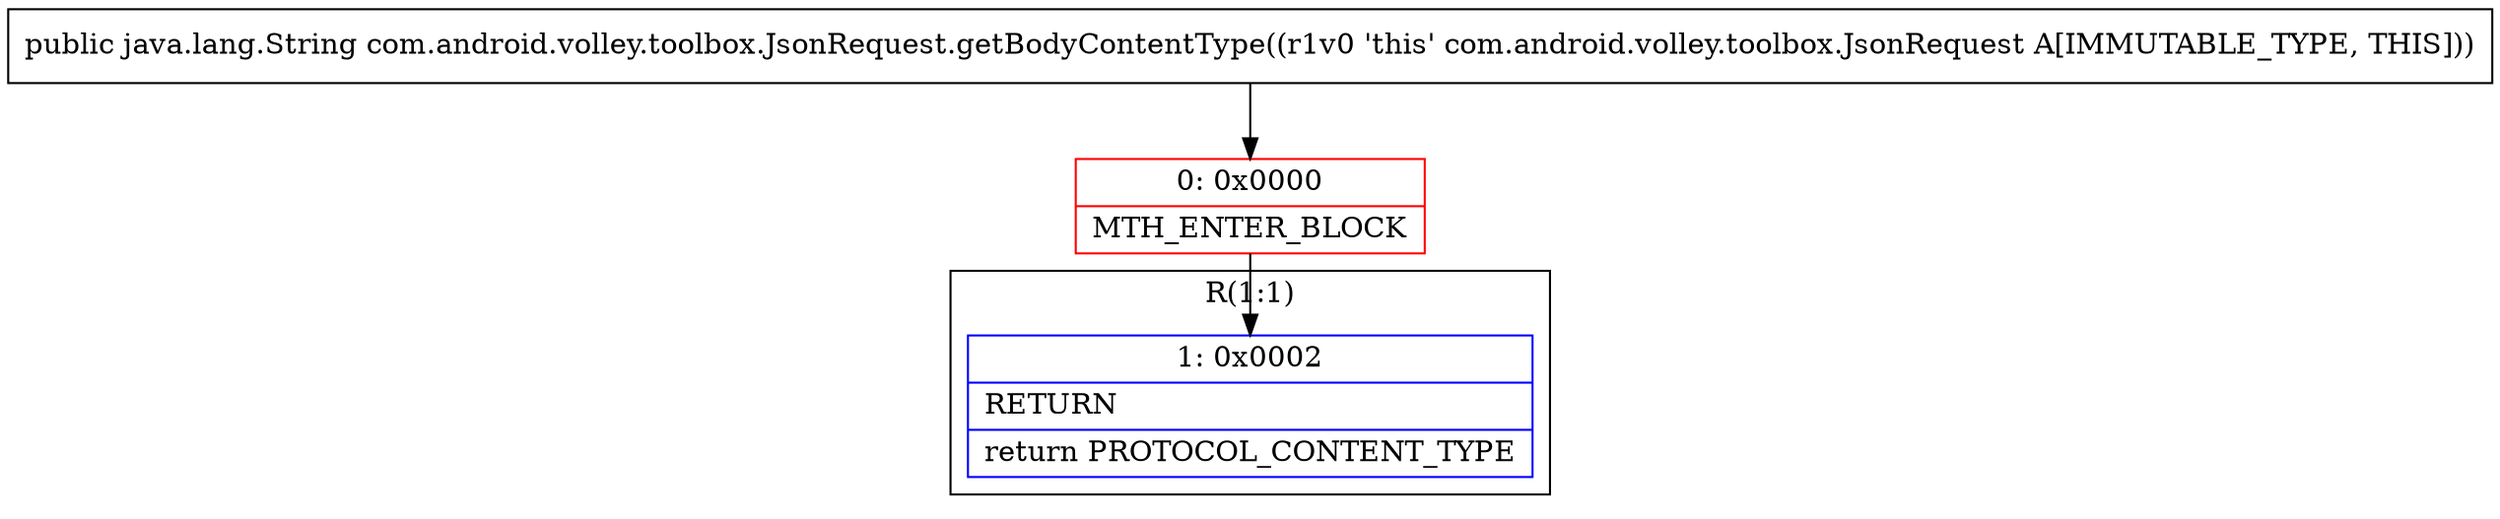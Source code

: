 digraph "CFG forcom.android.volley.toolbox.JsonRequest.getBodyContentType()Ljava\/lang\/String;" {
subgraph cluster_Region_1825185039 {
label = "R(1:1)";
node [shape=record,color=blue];
Node_1 [shape=record,label="{1\:\ 0x0002|RETURN\l|return PROTOCOL_CONTENT_TYPE\l}"];
}
Node_0 [shape=record,color=red,label="{0\:\ 0x0000|MTH_ENTER_BLOCK\l}"];
MethodNode[shape=record,label="{public java.lang.String com.android.volley.toolbox.JsonRequest.getBodyContentType((r1v0 'this' com.android.volley.toolbox.JsonRequest A[IMMUTABLE_TYPE, THIS])) }"];
MethodNode -> Node_0;
Node_0 -> Node_1;
}

